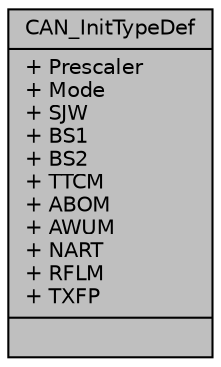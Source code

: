 digraph "CAN_InitTypeDef"
{
  edge [fontname="Helvetica",fontsize="10",labelfontname="Helvetica",labelfontsize="10"];
  node [fontname="Helvetica",fontsize="10",shape=record];
  Node1 [label="{CAN_InitTypeDef\n|+ Prescaler\l+ Mode\l+ SJW\l+ BS1\l+ BS2\l+ TTCM\l+ ABOM\l+ AWUM\l+ NART\l+ RFLM\l+ TXFP\l|}",height=0.2,width=0.4,color="black", fillcolor="grey75", style="filled", fontcolor="black"];
}
